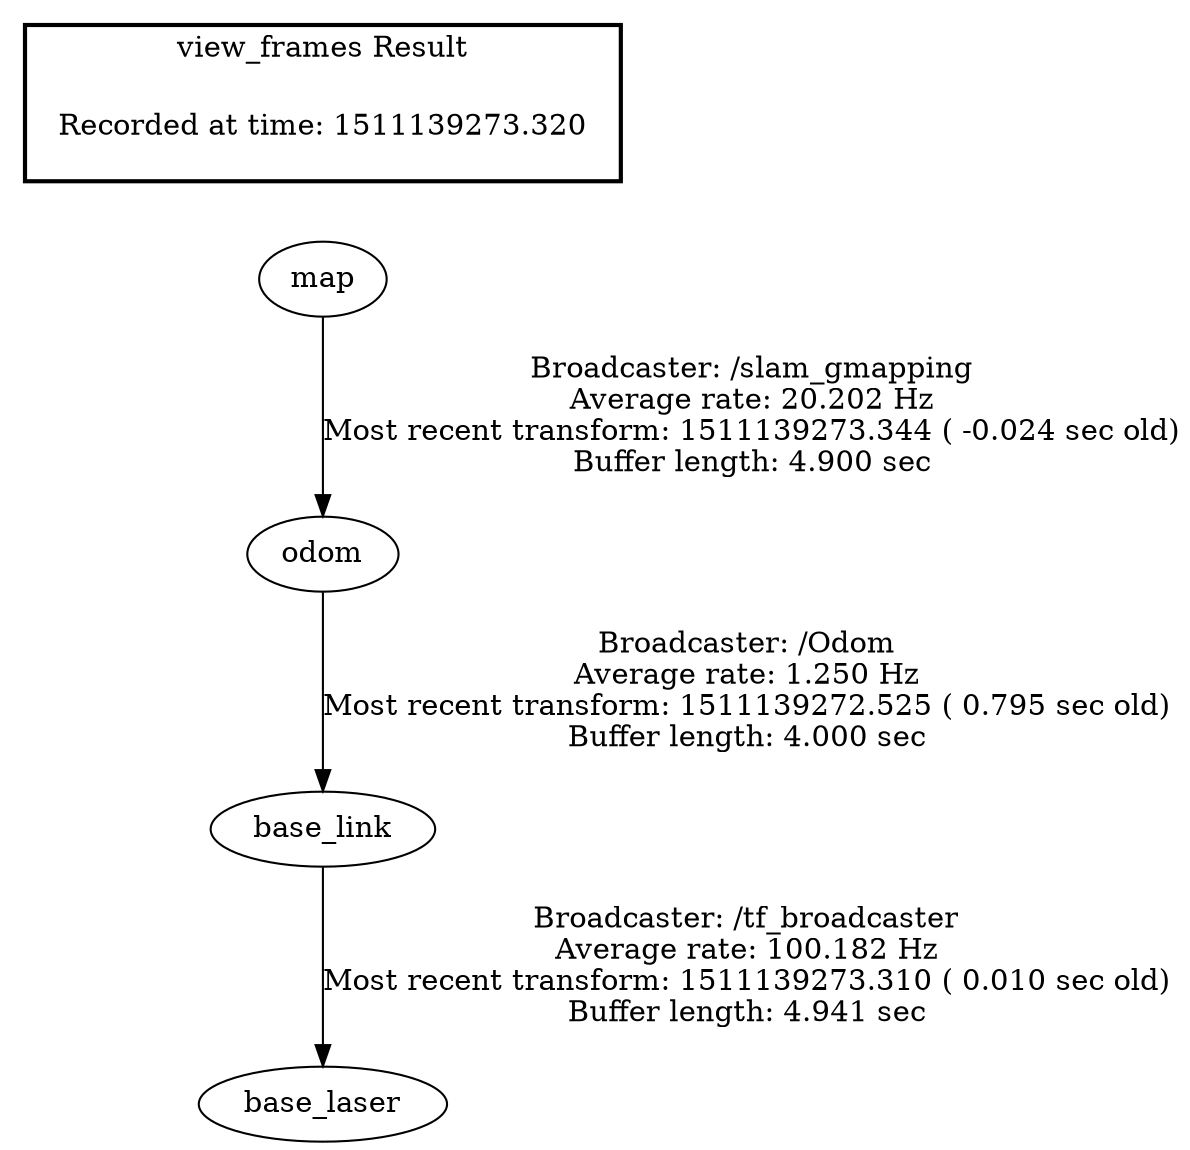 digraph G {
"base_link" -> "base_laser"[label="Broadcaster: /tf_broadcaster\nAverage rate: 100.182 Hz\nMost recent transform: 1511139273.310 ( 0.010 sec old)\nBuffer length: 4.941 sec\n"];
"odom" -> "base_link"[label="Broadcaster: /Odom\nAverage rate: 1.250 Hz\nMost recent transform: 1511139272.525 ( 0.795 sec old)\nBuffer length: 4.000 sec\n"];
"map" -> "odom"[label="Broadcaster: /slam_gmapping\nAverage rate: 20.202 Hz\nMost recent transform: 1511139273.344 ( -0.024 sec old)\nBuffer length: 4.900 sec\n"];
edge [style=invis];
 subgraph cluster_legend { style=bold; color=black; label ="view_frames Result";
"Recorded at time: 1511139273.320"[ shape=plaintext ] ;
 }->"map";
}